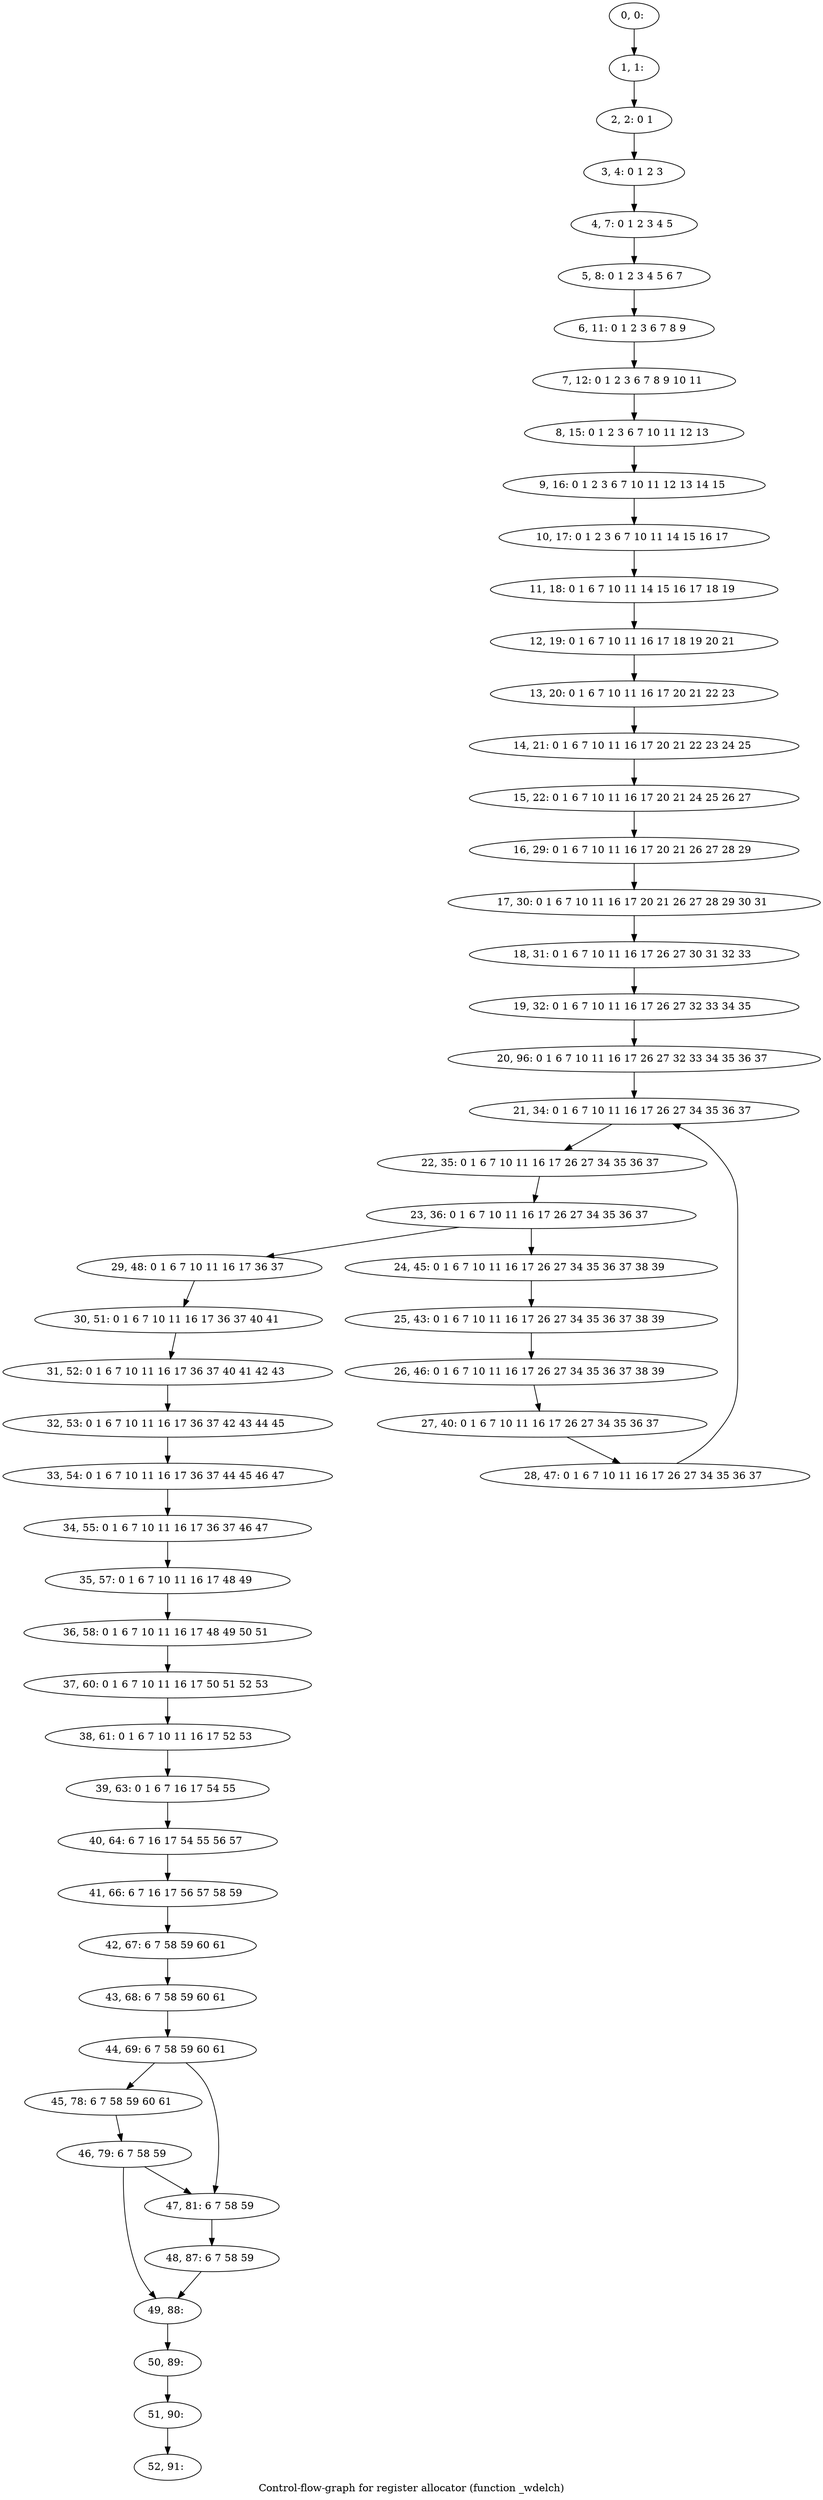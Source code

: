 digraph G {
graph [label="Control-flow-graph for register allocator (function _wdelch)"]
0[label="0, 0: "];
1[label="1, 1: "];
2[label="2, 2: 0 1 "];
3[label="3, 4: 0 1 2 3 "];
4[label="4, 7: 0 1 2 3 4 5 "];
5[label="5, 8: 0 1 2 3 4 5 6 7 "];
6[label="6, 11: 0 1 2 3 6 7 8 9 "];
7[label="7, 12: 0 1 2 3 6 7 8 9 10 11 "];
8[label="8, 15: 0 1 2 3 6 7 10 11 12 13 "];
9[label="9, 16: 0 1 2 3 6 7 10 11 12 13 14 15 "];
10[label="10, 17: 0 1 2 3 6 7 10 11 14 15 16 17 "];
11[label="11, 18: 0 1 6 7 10 11 14 15 16 17 18 19 "];
12[label="12, 19: 0 1 6 7 10 11 16 17 18 19 20 21 "];
13[label="13, 20: 0 1 6 7 10 11 16 17 20 21 22 23 "];
14[label="14, 21: 0 1 6 7 10 11 16 17 20 21 22 23 24 25 "];
15[label="15, 22: 0 1 6 7 10 11 16 17 20 21 24 25 26 27 "];
16[label="16, 29: 0 1 6 7 10 11 16 17 20 21 26 27 28 29 "];
17[label="17, 30: 0 1 6 7 10 11 16 17 20 21 26 27 28 29 30 31 "];
18[label="18, 31: 0 1 6 7 10 11 16 17 26 27 30 31 32 33 "];
19[label="19, 32: 0 1 6 7 10 11 16 17 26 27 32 33 34 35 "];
20[label="20, 96: 0 1 6 7 10 11 16 17 26 27 32 33 34 35 36 37 "];
21[label="21, 34: 0 1 6 7 10 11 16 17 26 27 34 35 36 37 "];
22[label="22, 35: 0 1 6 7 10 11 16 17 26 27 34 35 36 37 "];
23[label="23, 36: 0 1 6 7 10 11 16 17 26 27 34 35 36 37 "];
24[label="24, 45: 0 1 6 7 10 11 16 17 26 27 34 35 36 37 38 39 "];
25[label="25, 43: 0 1 6 7 10 11 16 17 26 27 34 35 36 37 38 39 "];
26[label="26, 46: 0 1 6 7 10 11 16 17 26 27 34 35 36 37 38 39 "];
27[label="27, 40: 0 1 6 7 10 11 16 17 26 27 34 35 36 37 "];
28[label="28, 47: 0 1 6 7 10 11 16 17 26 27 34 35 36 37 "];
29[label="29, 48: 0 1 6 7 10 11 16 17 36 37 "];
30[label="30, 51: 0 1 6 7 10 11 16 17 36 37 40 41 "];
31[label="31, 52: 0 1 6 7 10 11 16 17 36 37 40 41 42 43 "];
32[label="32, 53: 0 1 6 7 10 11 16 17 36 37 42 43 44 45 "];
33[label="33, 54: 0 1 6 7 10 11 16 17 36 37 44 45 46 47 "];
34[label="34, 55: 0 1 6 7 10 11 16 17 36 37 46 47 "];
35[label="35, 57: 0 1 6 7 10 11 16 17 48 49 "];
36[label="36, 58: 0 1 6 7 10 11 16 17 48 49 50 51 "];
37[label="37, 60: 0 1 6 7 10 11 16 17 50 51 52 53 "];
38[label="38, 61: 0 1 6 7 10 11 16 17 52 53 "];
39[label="39, 63: 0 1 6 7 16 17 54 55 "];
40[label="40, 64: 6 7 16 17 54 55 56 57 "];
41[label="41, 66: 6 7 16 17 56 57 58 59 "];
42[label="42, 67: 6 7 58 59 60 61 "];
43[label="43, 68: 6 7 58 59 60 61 "];
44[label="44, 69: 6 7 58 59 60 61 "];
45[label="45, 78: 6 7 58 59 60 61 "];
46[label="46, 79: 6 7 58 59 "];
47[label="47, 81: 6 7 58 59 "];
48[label="48, 87: 6 7 58 59 "];
49[label="49, 88: "];
50[label="50, 89: "];
51[label="51, 90: "];
52[label="52, 91: "];
0->1 ;
1->2 ;
2->3 ;
3->4 ;
4->5 ;
5->6 ;
6->7 ;
7->8 ;
8->9 ;
9->10 ;
10->11 ;
11->12 ;
12->13 ;
13->14 ;
14->15 ;
15->16 ;
16->17 ;
17->18 ;
18->19 ;
19->20 ;
20->21 ;
21->22 ;
22->23 ;
23->24 ;
23->29 ;
24->25 ;
25->26 ;
26->27 ;
27->28 ;
28->21 ;
29->30 ;
30->31 ;
31->32 ;
32->33 ;
33->34 ;
34->35 ;
35->36 ;
36->37 ;
37->38 ;
38->39 ;
39->40 ;
40->41 ;
41->42 ;
42->43 ;
43->44 ;
44->45 ;
44->47 ;
45->46 ;
46->47 ;
46->49 ;
47->48 ;
48->49 ;
49->50 ;
50->51 ;
51->52 ;
}
